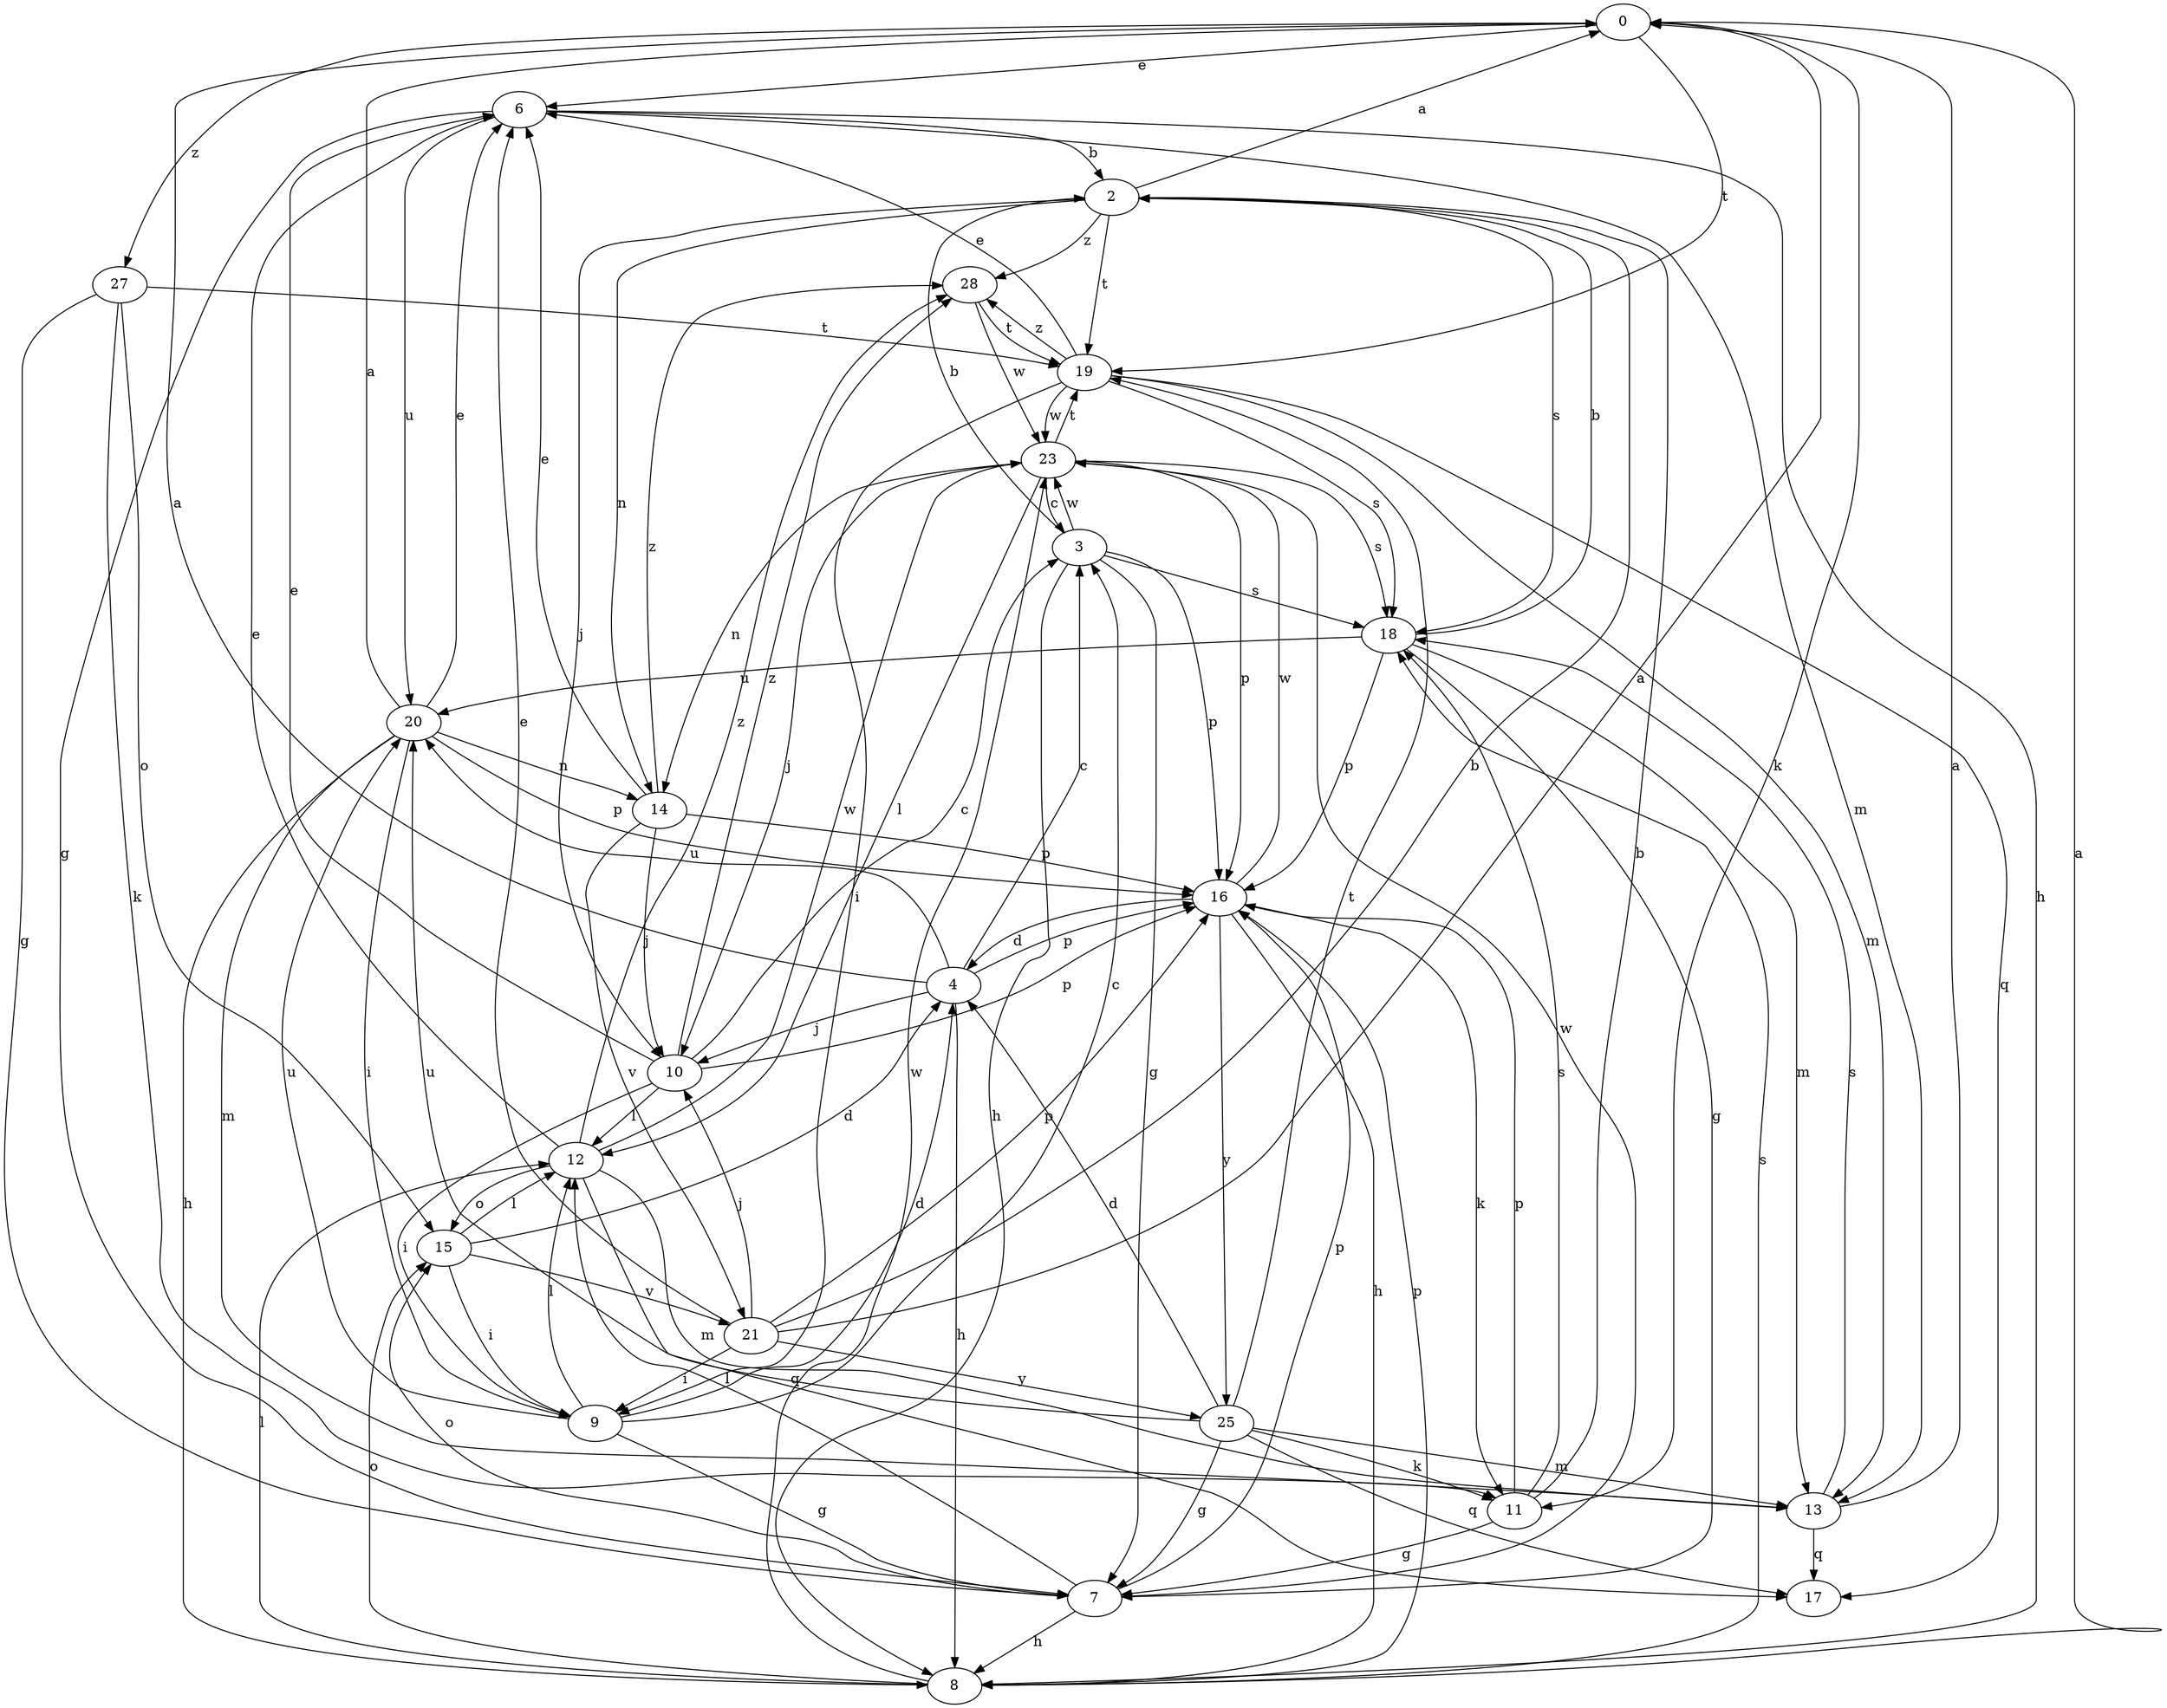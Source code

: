 strict digraph  {
0;
2;
3;
4;
6;
7;
8;
9;
10;
11;
12;
13;
14;
15;
16;
17;
18;
19;
20;
21;
23;
25;
27;
28;
0 -> 6  [label=e];
0 -> 11  [label=k];
0 -> 19  [label=t];
0 -> 27  [label=z];
2 -> 0  [label=a];
2 -> 10  [label=j];
2 -> 14  [label=n];
2 -> 18  [label=s];
2 -> 19  [label=t];
2 -> 28  [label=z];
3 -> 2  [label=b];
3 -> 7  [label=g];
3 -> 8  [label=h];
3 -> 16  [label=p];
3 -> 18  [label=s];
3 -> 23  [label=w];
4 -> 0  [label=a];
4 -> 3  [label=c];
4 -> 8  [label=h];
4 -> 10  [label=j];
4 -> 16  [label=p];
4 -> 20  [label=u];
6 -> 2  [label=b];
6 -> 7  [label=g];
6 -> 8  [label=h];
6 -> 13  [label=m];
6 -> 20  [label=u];
7 -> 8  [label=h];
7 -> 12  [label=l];
7 -> 15  [label=o];
7 -> 16  [label=p];
7 -> 23  [label=w];
8 -> 0  [label=a];
8 -> 12  [label=l];
8 -> 15  [label=o];
8 -> 16  [label=p];
8 -> 18  [label=s];
8 -> 23  [label=w];
9 -> 3  [label=c];
9 -> 4  [label=d];
9 -> 7  [label=g];
9 -> 12  [label=l];
9 -> 20  [label=u];
10 -> 3  [label=c];
10 -> 6  [label=e];
10 -> 9  [label=i];
10 -> 12  [label=l];
10 -> 16  [label=p];
10 -> 28  [label=z];
11 -> 2  [label=b];
11 -> 7  [label=g];
11 -> 16  [label=p];
11 -> 18  [label=s];
12 -> 6  [label=e];
12 -> 13  [label=m];
12 -> 15  [label=o];
12 -> 17  [label=q];
12 -> 23  [label=w];
12 -> 28  [label=z];
13 -> 0  [label=a];
13 -> 17  [label=q];
13 -> 18  [label=s];
14 -> 6  [label=e];
14 -> 10  [label=j];
14 -> 16  [label=p];
14 -> 21  [label=v];
14 -> 28  [label=z];
15 -> 4  [label=d];
15 -> 9  [label=i];
15 -> 12  [label=l];
15 -> 21  [label=v];
16 -> 4  [label=d];
16 -> 8  [label=h];
16 -> 11  [label=k];
16 -> 23  [label=w];
16 -> 25  [label=y];
18 -> 2  [label=b];
18 -> 7  [label=g];
18 -> 13  [label=m];
18 -> 16  [label=p];
18 -> 20  [label=u];
19 -> 6  [label=e];
19 -> 9  [label=i];
19 -> 13  [label=m];
19 -> 17  [label=q];
19 -> 18  [label=s];
19 -> 23  [label=w];
19 -> 28  [label=z];
20 -> 0  [label=a];
20 -> 6  [label=e];
20 -> 8  [label=h];
20 -> 9  [label=i];
20 -> 13  [label=m];
20 -> 14  [label=n];
20 -> 16  [label=p];
21 -> 0  [label=a];
21 -> 2  [label=b];
21 -> 6  [label=e];
21 -> 9  [label=i];
21 -> 10  [label=j];
21 -> 16  [label=p];
21 -> 25  [label=y];
23 -> 3  [label=c];
23 -> 10  [label=j];
23 -> 12  [label=l];
23 -> 14  [label=n];
23 -> 16  [label=p];
23 -> 18  [label=s];
23 -> 19  [label=t];
25 -> 4  [label=d];
25 -> 7  [label=g];
25 -> 11  [label=k];
25 -> 13  [label=m];
25 -> 17  [label=q];
25 -> 19  [label=t];
25 -> 20  [label=u];
27 -> 7  [label=g];
27 -> 11  [label=k];
27 -> 15  [label=o];
27 -> 19  [label=t];
28 -> 19  [label=t];
28 -> 23  [label=w];
}
